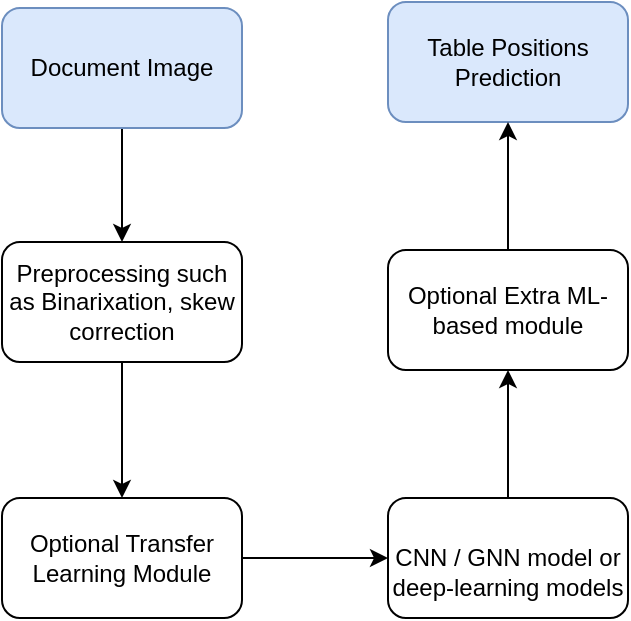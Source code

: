 <mxfile version="27.0.6">
  <diagram name="Page-1" id="EvPnAZxV5-bcBsfejo-d">
    <mxGraphModel dx="231" dy="344" grid="0" gridSize="10" guides="1" tooltips="1" connect="1" arrows="1" fold="1" page="0" pageScale="1" pageWidth="850" pageHeight="1100" math="0" shadow="0">
      <root>
        <mxCell id="0" />
        <mxCell id="1" parent="0" />
        <mxCell id="7jdj44RBNJB_tLbchO3q-2" style="edgeStyle=orthogonalEdgeStyle;rounded=0;orthogonalLoop=1;jettySize=auto;html=1;entryX=0.5;entryY=0;entryDx=0;entryDy=0;" edge="1" parent="1" source="7jdj44RBNJB_tLbchO3q-3" target="7jdj44RBNJB_tLbchO3q-10">
          <mxGeometry relative="1" as="geometry" />
        </mxCell>
        <mxCell id="7jdj44RBNJB_tLbchO3q-3" value="Document Image" style="rounded=1;whiteSpace=wrap;html=1;fillColor=#dae8fc;strokeColor=#6c8ebf;" vertex="1" parent="1">
          <mxGeometry x="557" y="154" width="120" height="60" as="geometry" />
        </mxCell>
        <mxCell id="7jdj44RBNJB_tLbchO3q-4" style="edgeStyle=orthogonalEdgeStyle;rounded=0;orthogonalLoop=1;jettySize=auto;html=1;entryX=0;entryY=0.5;entryDx=0;entryDy=0;" edge="1" parent="1" source="7jdj44RBNJB_tLbchO3q-5" target="7jdj44RBNJB_tLbchO3q-7">
          <mxGeometry relative="1" as="geometry" />
        </mxCell>
        <mxCell id="7jdj44RBNJB_tLbchO3q-5" value="Optional Transfer Learning Module" style="rounded=1;whiteSpace=wrap;html=1;" vertex="1" parent="1">
          <mxGeometry x="557" y="399" width="120" height="60" as="geometry" />
        </mxCell>
        <mxCell id="7jdj44RBNJB_tLbchO3q-6" style="edgeStyle=orthogonalEdgeStyle;rounded=0;orthogonalLoop=1;jettySize=auto;html=1;" edge="1" parent="1" source="7jdj44RBNJB_tLbchO3q-7" target="7jdj44RBNJB_tLbchO3q-12">
          <mxGeometry relative="1" as="geometry" />
        </mxCell>
        <mxCell id="7jdj44RBNJB_tLbchO3q-7" value="&lt;br&gt;&lt;div&gt;CNN / GNN model or deep-learning models&lt;/div&gt;" style="rounded=1;whiteSpace=wrap;html=1;" vertex="1" parent="1">
          <mxGeometry x="750" y="399" width="120" height="60" as="geometry" />
        </mxCell>
        <mxCell id="7jdj44RBNJB_tLbchO3q-8" value="Table Positions Prediction" style="rounded=1;whiteSpace=wrap;html=1;fillColor=#dae8fc;strokeColor=#6c8ebf;" vertex="1" parent="1">
          <mxGeometry x="750" y="151" width="120" height="60" as="geometry" />
        </mxCell>
        <mxCell id="7jdj44RBNJB_tLbchO3q-9" style="edgeStyle=orthogonalEdgeStyle;rounded=0;orthogonalLoop=1;jettySize=auto;html=1;" edge="1" parent="1" source="7jdj44RBNJB_tLbchO3q-10" target="7jdj44RBNJB_tLbchO3q-5">
          <mxGeometry relative="1" as="geometry" />
        </mxCell>
        <mxCell id="7jdj44RBNJB_tLbchO3q-10" value="Preprocessing such as Binarixation, skew correction" style="rounded=1;whiteSpace=wrap;html=1;" vertex="1" parent="1">
          <mxGeometry x="557" y="271" width="120" height="60" as="geometry" />
        </mxCell>
        <mxCell id="7jdj44RBNJB_tLbchO3q-11" style="edgeStyle=orthogonalEdgeStyle;rounded=0;orthogonalLoop=1;jettySize=auto;html=1;" edge="1" parent="1" source="7jdj44RBNJB_tLbchO3q-12" target="7jdj44RBNJB_tLbchO3q-8">
          <mxGeometry relative="1" as="geometry" />
        </mxCell>
        <mxCell id="7jdj44RBNJB_tLbchO3q-12" value="Optional Extra ML-based module" style="rounded=1;whiteSpace=wrap;html=1;" vertex="1" parent="1">
          <mxGeometry x="750" y="275" width="120" height="60" as="geometry" />
        </mxCell>
      </root>
    </mxGraphModel>
  </diagram>
</mxfile>

